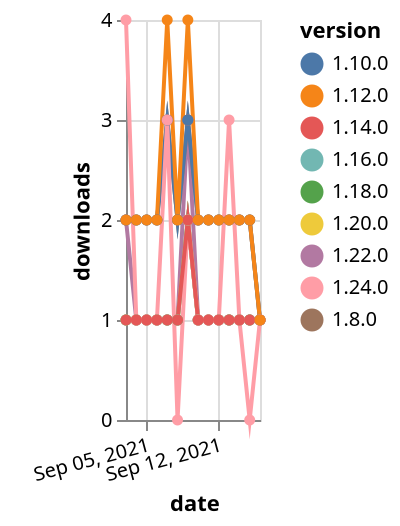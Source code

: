 {"$schema": "https://vega.github.io/schema/vega-lite/v5.json", "description": "A simple bar chart with embedded data.", "data": {"values": [{"date": "2021-09-03", "total": 203, "delta": 1, "version": "1.18.0"}, {"date": "2021-09-04", "total": 204, "delta": 1, "version": "1.18.0"}, {"date": "2021-09-05", "total": 205, "delta": 1, "version": "1.18.0"}, {"date": "2021-09-06", "total": 206, "delta": 1, "version": "1.18.0"}, {"date": "2021-09-07", "total": 207, "delta": 1, "version": "1.18.0"}, {"date": "2021-09-08", "total": 208, "delta": 1, "version": "1.18.0"}, {"date": "2021-09-09", "total": 210, "delta": 2, "version": "1.18.0"}, {"date": "2021-09-10", "total": 211, "delta": 1, "version": "1.18.0"}, {"date": "2021-09-11", "total": 212, "delta": 1, "version": "1.18.0"}, {"date": "2021-09-12", "total": 213, "delta": 1, "version": "1.18.0"}, {"date": "2021-09-13", "total": 214, "delta": 1, "version": "1.18.0"}, {"date": "2021-09-14", "total": 215, "delta": 1, "version": "1.18.0"}, {"date": "2021-09-15", "total": 216, "delta": 1, "version": "1.18.0"}, {"date": "2021-09-16", "total": 217, "delta": 1, "version": "1.18.0"}, {"date": "2021-09-03", "total": 197, "delta": 2, "version": "1.22.0"}, {"date": "2021-09-04", "total": 198, "delta": 1, "version": "1.22.0"}, {"date": "2021-09-05", "total": 199, "delta": 1, "version": "1.22.0"}, {"date": "2021-09-06", "total": 200, "delta": 1, "version": "1.22.0"}, {"date": "2021-09-07", "total": 201, "delta": 1, "version": "1.22.0"}, {"date": "2021-09-08", "total": 202, "delta": 1, "version": "1.22.0"}, {"date": "2021-09-09", "total": 205, "delta": 3, "version": "1.22.0"}, {"date": "2021-09-10", "total": 206, "delta": 1, "version": "1.22.0"}, {"date": "2021-09-11", "total": 207, "delta": 1, "version": "1.22.0"}, {"date": "2021-09-12", "total": 208, "delta": 1, "version": "1.22.0"}, {"date": "2021-09-13", "total": 209, "delta": 1, "version": "1.22.0"}, {"date": "2021-09-14", "total": 210, "delta": 1, "version": "1.22.0"}, {"date": "2021-09-15", "total": 211, "delta": 1, "version": "1.22.0"}, {"date": "2021-09-16", "total": 212, "delta": 1, "version": "1.22.0"}, {"date": "2021-09-03", "total": 2658, "delta": 2, "version": "1.8.0"}, {"date": "2021-09-04", "total": 2660, "delta": 2, "version": "1.8.0"}, {"date": "2021-09-05", "total": 2662, "delta": 2, "version": "1.8.0"}, {"date": "2021-09-06", "total": 2664, "delta": 2, "version": "1.8.0"}, {"date": "2021-09-07", "total": 2667, "delta": 3, "version": "1.8.0"}, {"date": "2021-09-08", "total": 2669, "delta": 2, "version": "1.8.0"}, {"date": "2021-09-09", "total": 2672, "delta": 3, "version": "1.8.0"}, {"date": "2021-09-10", "total": 2674, "delta": 2, "version": "1.8.0"}, {"date": "2021-09-11", "total": 2676, "delta": 2, "version": "1.8.0"}, {"date": "2021-09-12", "total": 2678, "delta": 2, "version": "1.8.0"}, {"date": "2021-09-13", "total": 2680, "delta": 2, "version": "1.8.0"}, {"date": "2021-09-14", "total": 2682, "delta": 2, "version": "1.8.0"}, {"date": "2021-09-15", "total": 2684, "delta": 2, "version": "1.8.0"}, {"date": "2021-09-16", "total": 2685, "delta": 1, "version": "1.8.0"}, {"date": "2021-09-03", "total": 2643, "delta": 2, "version": "1.10.0"}, {"date": "2021-09-04", "total": 2645, "delta": 2, "version": "1.10.0"}, {"date": "2021-09-05", "total": 2647, "delta": 2, "version": "1.10.0"}, {"date": "2021-09-06", "total": 2649, "delta": 2, "version": "1.10.0"}, {"date": "2021-09-07", "total": 2652, "delta": 3, "version": "1.10.0"}, {"date": "2021-09-08", "total": 2654, "delta": 2, "version": "1.10.0"}, {"date": "2021-09-09", "total": 2657, "delta": 3, "version": "1.10.0"}, {"date": "2021-09-10", "total": 2659, "delta": 2, "version": "1.10.0"}, {"date": "2021-09-11", "total": 2661, "delta": 2, "version": "1.10.0"}, {"date": "2021-09-12", "total": 2663, "delta": 2, "version": "1.10.0"}, {"date": "2021-09-13", "total": 2665, "delta": 2, "version": "1.10.0"}, {"date": "2021-09-14", "total": 2667, "delta": 2, "version": "1.10.0"}, {"date": "2021-09-15", "total": 2669, "delta": 2, "version": "1.10.0"}, {"date": "2021-09-16", "total": 2670, "delta": 1, "version": "1.10.0"}, {"date": "2021-09-03", "total": 180, "delta": 1, "version": "1.20.0"}, {"date": "2021-09-04", "total": 181, "delta": 1, "version": "1.20.0"}, {"date": "2021-09-05", "total": 182, "delta": 1, "version": "1.20.0"}, {"date": "2021-09-06", "total": 183, "delta": 1, "version": "1.20.0"}, {"date": "2021-09-07", "total": 184, "delta": 1, "version": "1.20.0"}, {"date": "2021-09-08", "total": 185, "delta": 1, "version": "1.20.0"}, {"date": "2021-09-09", "total": 187, "delta": 2, "version": "1.20.0"}, {"date": "2021-09-10", "total": 188, "delta": 1, "version": "1.20.0"}, {"date": "2021-09-11", "total": 189, "delta": 1, "version": "1.20.0"}, {"date": "2021-09-12", "total": 190, "delta": 1, "version": "1.20.0"}, {"date": "2021-09-13", "total": 191, "delta": 1, "version": "1.20.0"}, {"date": "2021-09-14", "total": 192, "delta": 1, "version": "1.20.0"}, {"date": "2021-09-15", "total": 193, "delta": 1, "version": "1.20.0"}, {"date": "2021-09-16", "total": 194, "delta": 1, "version": "1.20.0"}, {"date": "2021-09-03", "total": 196, "delta": 1, "version": "1.16.0"}, {"date": "2021-09-04", "total": 197, "delta": 1, "version": "1.16.0"}, {"date": "2021-09-05", "total": 198, "delta": 1, "version": "1.16.0"}, {"date": "2021-09-06", "total": 199, "delta": 1, "version": "1.16.0"}, {"date": "2021-09-07", "total": 200, "delta": 1, "version": "1.16.0"}, {"date": "2021-09-08", "total": 201, "delta": 1, "version": "1.16.0"}, {"date": "2021-09-09", "total": 203, "delta": 2, "version": "1.16.0"}, {"date": "2021-09-10", "total": 204, "delta": 1, "version": "1.16.0"}, {"date": "2021-09-11", "total": 205, "delta": 1, "version": "1.16.0"}, {"date": "2021-09-12", "total": 206, "delta": 1, "version": "1.16.0"}, {"date": "2021-09-13", "total": 207, "delta": 1, "version": "1.16.0"}, {"date": "2021-09-14", "total": 208, "delta": 1, "version": "1.16.0"}, {"date": "2021-09-15", "total": 209, "delta": 1, "version": "1.16.0"}, {"date": "2021-09-16", "total": 210, "delta": 1, "version": "1.16.0"}, {"date": "2021-09-03", "total": 138, "delta": 4, "version": "1.24.0"}, {"date": "2021-09-04", "total": 139, "delta": 1, "version": "1.24.0"}, {"date": "2021-09-05", "total": 140, "delta": 1, "version": "1.24.0"}, {"date": "2021-09-06", "total": 141, "delta": 1, "version": "1.24.0"}, {"date": "2021-09-07", "total": 144, "delta": 3, "version": "1.24.0"}, {"date": "2021-09-08", "total": 144, "delta": 0, "version": "1.24.0"}, {"date": "2021-09-09", "total": 146, "delta": 2, "version": "1.24.0"}, {"date": "2021-09-10", "total": 147, "delta": 1, "version": "1.24.0"}, {"date": "2021-09-11", "total": 148, "delta": 1, "version": "1.24.0"}, {"date": "2021-09-12", "total": 149, "delta": 1, "version": "1.24.0"}, {"date": "2021-09-13", "total": 152, "delta": 3, "version": "1.24.0"}, {"date": "2021-09-14", "total": 153, "delta": 1, "version": "1.24.0"}, {"date": "2021-09-15", "total": 153, "delta": 0, "version": "1.24.0"}, {"date": "2021-09-16", "total": 154, "delta": 1, "version": "1.24.0"}, {"date": "2021-09-03", "total": 266, "delta": 1, "version": "1.14.0"}, {"date": "2021-09-04", "total": 267, "delta": 1, "version": "1.14.0"}, {"date": "2021-09-05", "total": 268, "delta": 1, "version": "1.14.0"}, {"date": "2021-09-06", "total": 269, "delta": 1, "version": "1.14.0"}, {"date": "2021-09-07", "total": 270, "delta": 1, "version": "1.14.0"}, {"date": "2021-09-08", "total": 271, "delta": 1, "version": "1.14.0"}, {"date": "2021-09-09", "total": 273, "delta": 2, "version": "1.14.0"}, {"date": "2021-09-10", "total": 274, "delta": 1, "version": "1.14.0"}, {"date": "2021-09-11", "total": 275, "delta": 1, "version": "1.14.0"}, {"date": "2021-09-12", "total": 276, "delta": 1, "version": "1.14.0"}, {"date": "2021-09-13", "total": 277, "delta": 1, "version": "1.14.0"}, {"date": "2021-09-14", "total": 278, "delta": 1, "version": "1.14.0"}, {"date": "2021-09-15", "total": 279, "delta": 1, "version": "1.14.0"}, {"date": "2021-09-16", "total": 280, "delta": 1, "version": "1.14.0"}, {"date": "2021-09-03", "total": 2520, "delta": 2, "version": "1.12.0"}, {"date": "2021-09-04", "total": 2522, "delta": 2, "version": "1.12.0"}, {"date": "2021-09-05", "total": 2524, "delta": 2, "version": "1.12.0"}, {"date": "2021-09-06", "total": 2526, "delta": 2, "version": "1.12.0"}, {"date": "2021-09-07", "total": 2530, "delta": 4, "version": "1.12.0"}, {"date": "2021-09-08", "total": 2532, "delta": 2, "version": "1.12.0"}, {"date": "2021-09-09", "total": 2536, "delta": 4, "version": "1.12.0"}, {"date": "2021-09-10", "total": 2538, "delta": 2, "version": "1.12.0"}, {"date": "2021-09-11", "total": 2540, "delta": 2, "version": "1.12.0"}, {"date": "2021-09-12", "total": 2542, "delta": 2, "version": "1.12.0"}, {"date": "2021-09-13", "total": 2544, "delta": 2, "version": "1.12.0"}, {"date": "2021-09-14", "total": 2546, "delta": 2, "version": "1.12.0"}, {"date": "2021-09-15", "total": 2548, "delta": 2, "version": "1.12.0"}, {"date": "2021-09-16", "total": 2549, "delta": 1, "version": "1.12.0"}]}, "width": "container", "mark": {"type": "line", "point": {"filled": true}}, "encoding": {"x": {"field": "date", "type": "temporal", "timeUnit": "yearmonthdate", "title": "date", "axis": {"labelAngle": -15}}, "y": {"field": "delta", "type": "quantitative", "title": "downloads"}, "color": {"field": "version", "type": "nominal"}, "tooltip": {"field": "delta"}}}